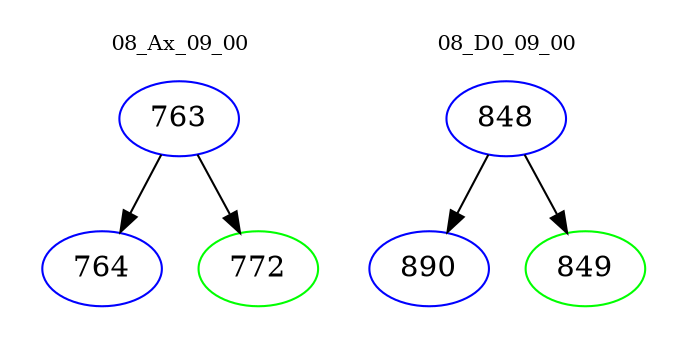 digraph{
subgraph cluster_0 {
color = white
label = "08_Ax_09_00";
fontsize=10;
T0_763 [label="763", color="blue"]
T0_763 -> T0_764 [color="black"]
T0_764 [label="764", color="blue"]
T0_763 -> T0_772 [color="black"]
T0_772 [label="772", color="green"]
}
subgraph cluster_1 {
color = white
label = "08_D0_09_00";
fontsize=10;
T1_848 [label="848", color="blue"]
T1_848 -> T1_890 [color="black"]
T1_890 [label="890", color="blue"]
T1_848 -> T1_849 [color="black"]
T1_849 [label="849", color="green"]
}
}
